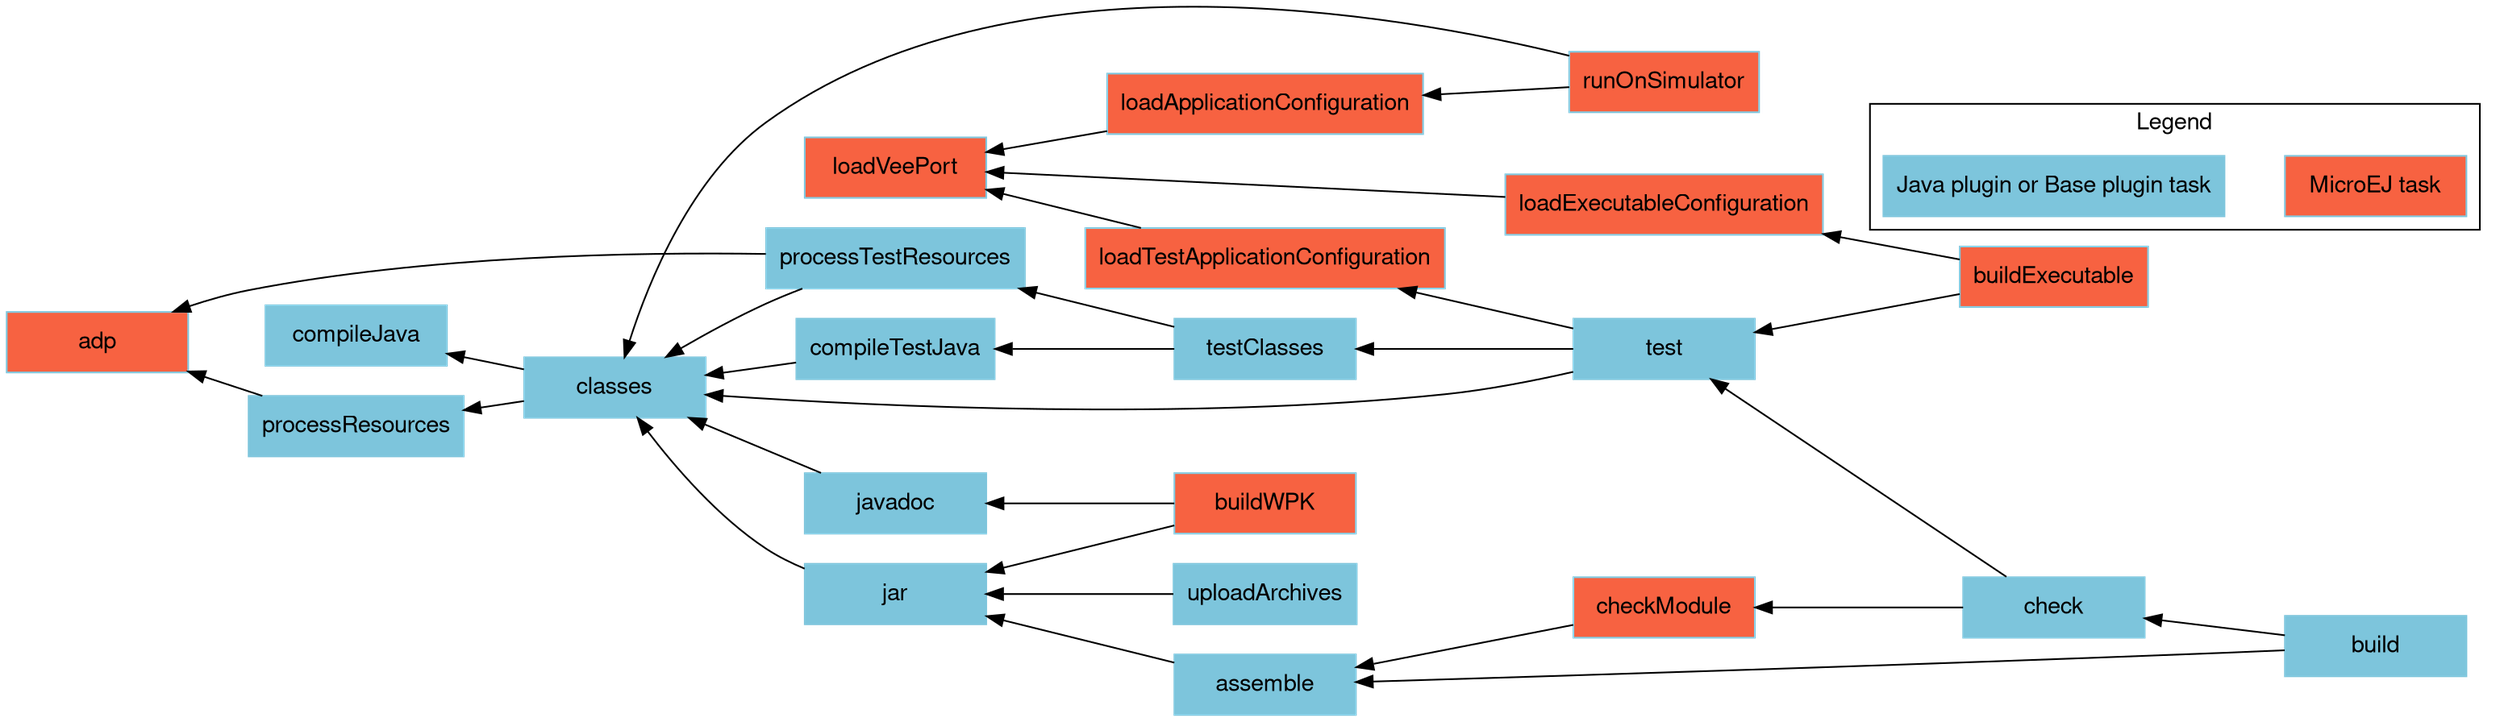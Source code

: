 digraph mygraph {
    rankdir="RL";
    bgcolor="transparent"
    fontname="Helvetica,Arial,sans-serif"
    node [
        shape = box
        width = 1.5
        color = "#7dc5dc"
        style = filled
        fontname="Helvetica,Arial,sans-serif"
    ]
    edge [fontname="Helvetica,Arial,sans-serif"]
    "adp" [fillcolor = "#f76241"]
    "checkModule" [fillcolor = "#f76241"]
    "loadVeePort" [fillcolor = "#f76241"]
    "loadApplicationConfiguration" [fillcolor = "#f76241"]
    "loadExecutableConfiguration" [fillcolor = "#f76241"] 
    "loadTestApplicationConfiguration" [fillcolor = "#f76241"]
    "runOnSimulator" [fillcolor = "#f76241"]
    "buildWPK" [fillcolor = "#f76241"]
    "buildExecutable" [fillcolor = "#f76241"]
    "build" -> "check"
    "check" -> "test"
    "test" -> "classes"
    "test" -> "testClasses"
    "test" -> "loadTestApplicationConfiguration"
    "testClasses" -> "compileTestJava"
    "testClasses" -> "processTestResources"
    "loadTestApplicationConfiguration" -> "loadVeePort"
    "processResources" -> "adp"
    "processTestResources" -> "adp"
    "processTestResources" -> "classes"
    "compileTestJava" -> "classes"
    "javadoc" -> "classes"
    "classes" -> "compileJava"
    "classes" -> "processResources"
    "build" -> "assemble"
    "assemble" -> "jar"
    "uploadArchives" -> "jar"
    "jar" -> "classes"
    "runOnSimulator" -> "classes"
    "runOnSimulator" -> "loadApplicationConfiguration"
    "loadApplicationConfiguration" -> "loadVeePort"
    "checkModule" -> "assemble"
    "check" -> "checkModule"
    "buildWPK" -> "jar"
    "buildWPK" -> "javadoc"
    "buildExecutable" -> "test"
    "buildExecutable" -> "loadExecutableConfiguration"
    "loadExecutableConfiguration" -> "loadVeePort"

    subgraph cluster_legend {
        label="Legend";
        microej [fillcolor="#f76241" label="MicroEJ task"];
        java [fillcolor="#7dc5dc" label="Java plugin or Base plugin task"];
        microej -> java [style=invis];
        java -> microej [style=invis];
    }
}